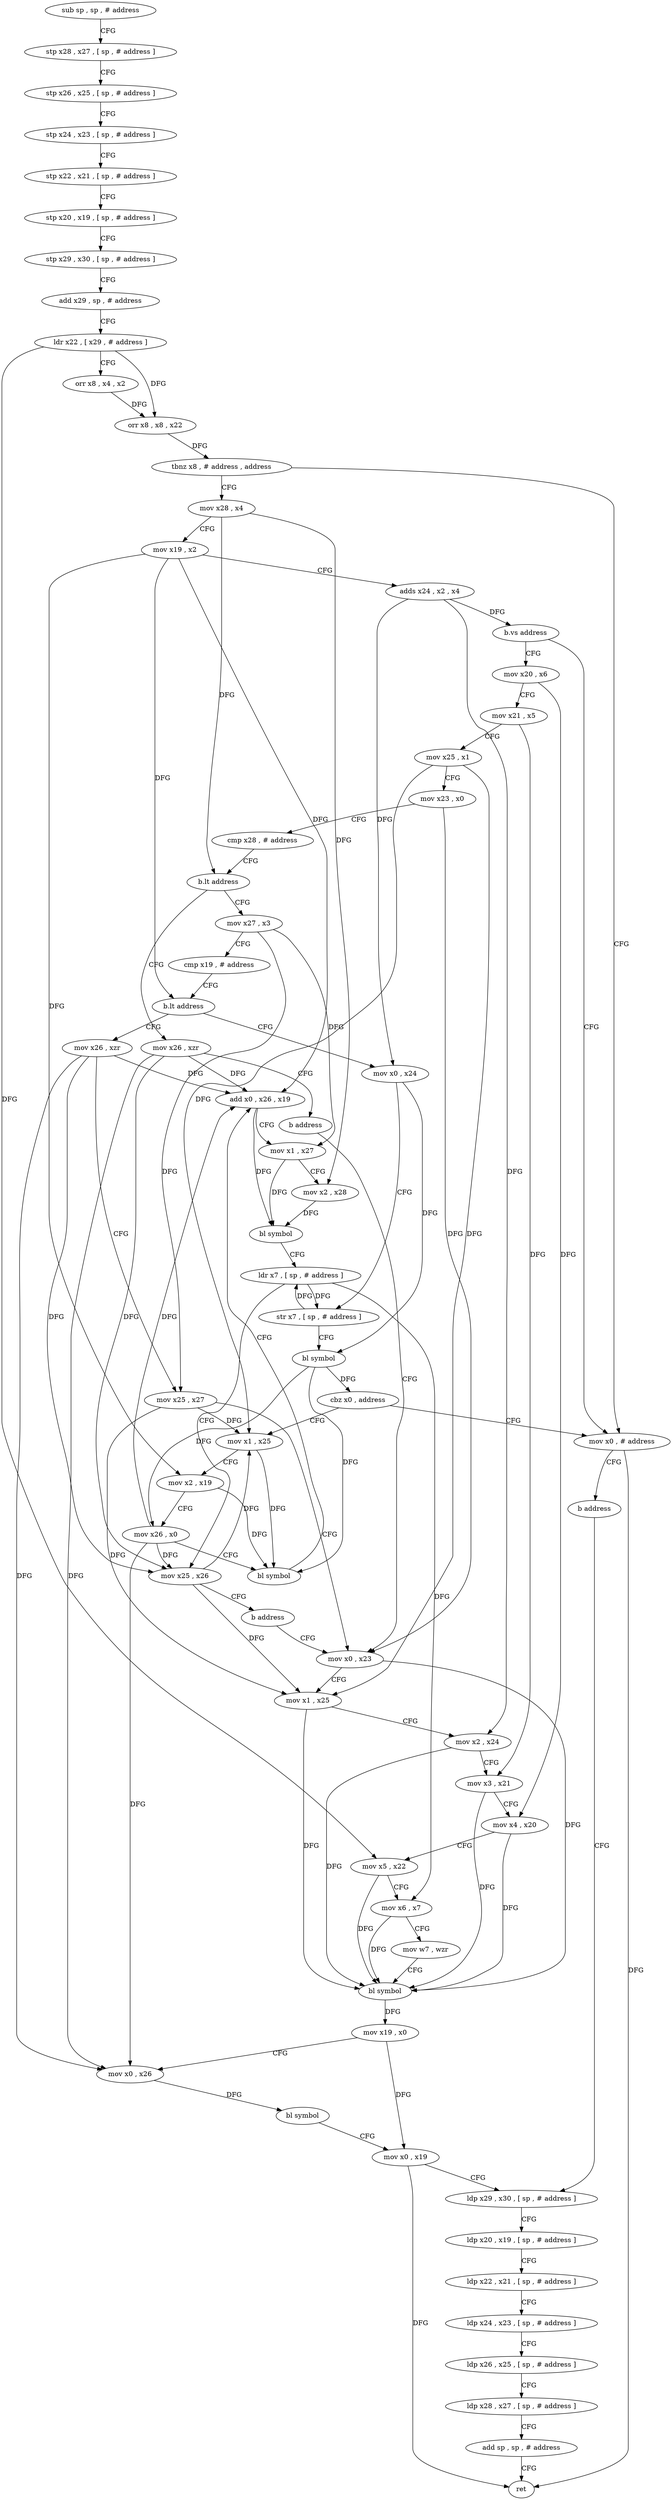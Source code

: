 digraph "func" {
"4235312" [label = "sub sp , sp , # address" ]
"4235316" [label = "stp x28 , x27 , [ sp , # address ]" ]
"4235320" [label = "stp x26 , x25 , [ sp , # address ]" ]
"4235324" [label = "stp x24 , x23 , [ sp , # address ]" ]
"4235328" [label = "stp x22 , x21 , [ sp , # address ]" ]
"4235332" [label = "stp x20 , x19 , [ sp , # address ]" ]
"4235336" [label = "stp x29 , x30 , [ sp , # address ]" ]
"4235340" [label = "add x29 , sp , # address" ]
"4235344" [label = "ldr x22 , [ x29 , # address ]" ]
"4235348" [label = "orr x8 , x4 , x2" ]
"4235352" [label = "orr x8 , x8 , x22" ]
"4235356" [label = "tbnz x8 , # address , address" ]
"4235572" [label = "mov x0 , # address" ]
"4235360" [label = "mov x28 , x4" ]
"4235576" [label = "b address" ]
"4235540" [label = "ldp x29 , x30 , [ sp , # address ]" ]
"4235364" [label = "mov x19 , x2" ]
"4235368" [label = "adds x24 , x2 , x4" ]
"4235372" [label = "b.vs address" ]
"4235376" [label = "mov x20 , x6" ]
"4235544" [label = "ldp x20 , x19 , [ sp , # address ]" ]
"4235548" [label = "ldp x22 , x21 , [ sp , # address ]" ]
"4235552" [label = "ldp x24 , x23 , [ sp , # address ]" ]
"4235556" [label = "ldp x26 , x25 , [ sp , # address ]" ]
"4235560" [label = "ldp x28 , x27 , [ sp , # address ]" ]
"4235564" [label = "add sp , sp , # address" ]
"4235568" [label = "ret" ]
"4235380" [label = "mov x21 , x5" ]
"4235384" [label = "mov x25 , x1" ]
"4235388" [label = "mov x23 , x0" ]
"4235392" [label = "cmp x28 , # address" ]
"4235396" [label = "b.lt address" ]
"4235472" [label = "mov x26 , xzr" ]
"4235400" [label = "mov x27 , x3" ]
"4235476" [label = "b address" ]
"4235488" [label = "mov x0 , x23" ]
"4235404" [label = "cmp x19 , # address" ]
"4235408" [label = "b.lt address" ]
"4235480" [label = "mov x26 , xzr" ]
"4235412" [label = "mov x0 , x24" ]
"4235492" [label = "mov x1 , x25" ]
"4235496" [label = "mov x2 , x24" ]
"4235500" [label = "mov x3 , x21" ]
"4235504" [label = "mov x4 , x20" ]
"4235508" [label = "mov x5 , x22" ]
"4235512" [label = "mov x6 , x7" ]
"4235516" [label = "mov w7 , wzr" ]
"4235520" [label = "bl symbol" ]
"4235524" [label = "mov x19 , x0" ]
"4235528" [label = "mov x0 , x26" ]
"4235532" [label = "bl symbol" ]
"4235536" [label = "mov x0 , x19" ]
"4235484" [label = "mov x25 , x27" ]
"4235416" [label = "str x7 , [ sp , # address ]" ]
"4235420" [label = "bl symbol" ]
"4235424" [label = "cbz x0 , address" ]
"4235428" [label = "mov x1 , x25" ]
"4235432" [label = "mov x2 , x19" ]
"4235436" [label = "mov x26 , x0" ]
"4235440" [label = "bl symbol" ]
"4235444" [label = "add x0 , x26 , x19" ]
"4235448" [label = "mov x1 , x27" ]
"4235452" [label = "mov x2 , x28" ]
"4235456" [label = "bl symbol" ]
"4235460" [label = "ldr x7 , [ sp , # address ]" ]
"4235464" [label = "mov x25 , x26" ]
"4235468" [label = "b address" ]
"4235312" -> "4235316" [ label = "CFG" ]
"4235316" -> "4235320" [ label = "CFG" ]
"4235320" -> "4235324" [ label = "CFG" ]
"4235324" -> "4235328" [ label = "CFG" ]
"4235328" -> "4235332" [ label = "CFG" ]
"4235332" -> "4235336" [ label = "CFG" ]
"4235336" -> "4235340" [ label = "CFG" ]
"4235340" -> "4235344" [ label = "CFG" ]
"4235344" -> "4235348" [ label = "CFG" ]
"4235344" -> "4235352" [ label = "DFG" ]
"4235344" -> "4235508" [ label = "DFG" ]
"4235348" -> "4235352" [ label = "DFG" ]
"4235352" -> "4235356" [ label = "DFG" ]
"4235356" -> "4235572" [ label = "CFG" ]
"4235356" -> "4235360" [ label = "CFG" ]
"4235572" -> "4235576" [ label = "CFG" ]
"4235572" -> "4235568" [ label = "DFG" ]
"4235360" -> "4235364" [ label = "CFG" ]
"4235360" -> "4235396" [ label = "DFG" ]
"4235360" -> "4235452" [ label = "DFG" ]
"4235576" -> "4235540" [ label = "CFG" ]
"4235540" -> "4235544" [ label = "CFG" ]
"4235364" -> "4235368" [ label = "CFG" ]
"4235364" -> "4235408" [ label = "DFG" ]
"4235364" -> "4235432" [ label = "DFG" ]
"4235364" -> "4235444" [ label = "DFG" ]
"4235368" -> "4235372" [ label = "DFG" ]
"4235368" -> "4235496" [ label = "DFG" ]
"4235368" -> "4235412" [ label = "DFG" ]
"4235372" -> "4235572" [ label = "CFG" ]
"4235372" -> "4235376" [ label = "CFG" ]
"4235376" -> "4235380" [ label = "CFG" ]
"4235376" -> "4235504" [ label = "DFG" ]
"4235544" -> "4235548" [ label = "CFG" ]
"4235548" -> "4235552" [ label = "CFG" ]
"4235552" -> "4235556" [ label = "CFG" ]
"4235556" -> "4235560" [ label = "CFG" ]
"4235560" -> "4235564" [ label = "CFG" ]
"4235564" -> "4235568" [ label = "CFG" ]
"4235380" -> "4235384" [ label = "CFG" ]
"4235380" -> "4235500" [ label = "DFG" ]
"4235384" -> "4235388" [ label = "CFG" ]
"4235384" -> "4235492" [ label = "DFG" ]
"4235384" -> "4235428" [ label = "DFG" ]
"4235388" -> "4235392" [ label = "CFG" ]
"4235388" -> "4235488" [ label = "DFG" ]
"4235392" -> "4235396" [ label = "CFG" ]
"4235396" -> "4235472" [ label = "CFG" ]
"4235396" -> "4235400" [ label = "CFG" ]
"4235472" -> "4235476" [ label = "CFG" ]
"4235472" -> "4235528" [ label = "DFG" ]
"4235472" -> "4235444" [ label = "DFG" ]
"4235472" -> "4235464" [ label = "DFG" ]
"4235400" -> "4235404" [ label = "CFG" ]
"4235400" -> "4235484" [ label = "DFG" ]
"4235400" -> "4235448" [ label = "DFG" ]
"4235476" -> "4235488" [ label = "CFG" ]
"4235488" -> "4235492" [ label = "CFG" ]
"4235488" -> "4235520" [ label = "DFG" ]
"4235404" -> "4235408" [ label = "CFG" ]
"4235408" -> "4235480" [ label = "CFG" ]
"4235408" -> "4235412" [ label = "CFG" ]
"4235480" -> "4235484" [ label = "CFG" ]
"4235480" -> "4235528" [ label = "DFG" ]
"4235480" -> "4235444" [ label = "DFG" ]
"4235480" -> "4235464" [ label = "DFG" ]
"4235412" -> "4235416" [ label = "CFG" ]
"4235412" -> "4235420" [ label = "DFG" ]
"4235492" -> "4235496" [ label = "CFG" ]
"4235492" -> "4235520" [ label = "DFG" ]
"4235496" -> "4235500" [ label = "CFG" ]
"4235496" -> "4235520" [ label = "DFG" ]
"4235500" -> "4235504" [ label = "CFG" ]
"4235500" -> "4235520" [ label = "DFG" ]
"4235504" -> "4235508" [ label = "CFG" ]
"4235504" -> "4235520" [ label = "DFG" ]
"4235508" -> "4235512" [ label = "CFG" ]
"4235508" -> "4235520" [ label = "DFG" ]
"4235512" -> "4235516" [ label = "CFG" ]
"4235512" -> "4235520" [ label = "DFG" ]
"4235516" -> "4235520" [ label = "CFG" ]
"4235520" -> "4235524" [ label = "DFG" ]
"4235524" -> "4235528" [ label = "CFG" ]
"4235524" -> "4235536" [ label = "DFG" ]
"4235528" -> "4235532" [ label = "DFG" ]
"4235532" -> "4235536" [ label = "CFG" ]
"4235536" -> "4235540" [ label = "CFG" ]
"4235536" -> "4235568" [ label = "DFG" ]
"4235484" -> "4235488" [ label = "CFG" ]
"4235484" -> "4235492" [ label = "DFG" ]
"4235484" -> "4235428" [ label = "DFG" ]
"4235416" -> "4235420" [ label = "CFG" ]
"4235416" -> "4235460" [ label = "DFG" ]
"4235420" -> "4235424" [ label = "DFG" ]
"4235420" -> "4235436" [ label = "DFG" ]
"4235420" -> "4235440" [ label = "DFG" ]
"4235424" -> "4235572" [ label = "CFG" ]
"4235424" -> "4235428" [ label = "CFG" ]
"4235428" -> "4235432" [ label = "CFG" ]
"4235428" -> "4235440" [ label = "DFG" ]
"4235432" -> "4235436" [ label = "CFG" ]
"4235432" -> "4235440" [ label = "DFG" ]
"4235436" -> "4235440" [ label = "CFG" ]
"4235436" -> "4235528" [ label = "DFG" ]
"4235436" -> "4235444" [ label = "DFG" ]
"4235436" -> "4235464" [ label = "DFG" ]
"4235440" -> "4235444" [ label = "CFG" ]
"4235444" -> "4235448" [ label = "CFG" ]
"4235444" -> "4235456" [ label = "DFG" ]
"4235448" -> "4235452" [ label = "CFG" ]
"4235448" -> "4235456" [ label = "DFG" ]
"4235452" -> "4235456" [ label = "DFG" ]
"4235456" -> "4235460" [ label = "CFG" ]
"4235460" -> "4235464" [ label = "CFG" ]
"4235460" -> "4235512" [ label = "DFG" ]
"4235460" -> "4235416" [ label = "DFG" ]
"4235464" -> "4235468" [ label = "CFG" ]
"4235464" -> "4235492" [ label = "DFG" ]
"4235464" -> "4235428" [ label = "DFG" ]
"4235468" -> "4235488" [ label = "CFG" ]
}
